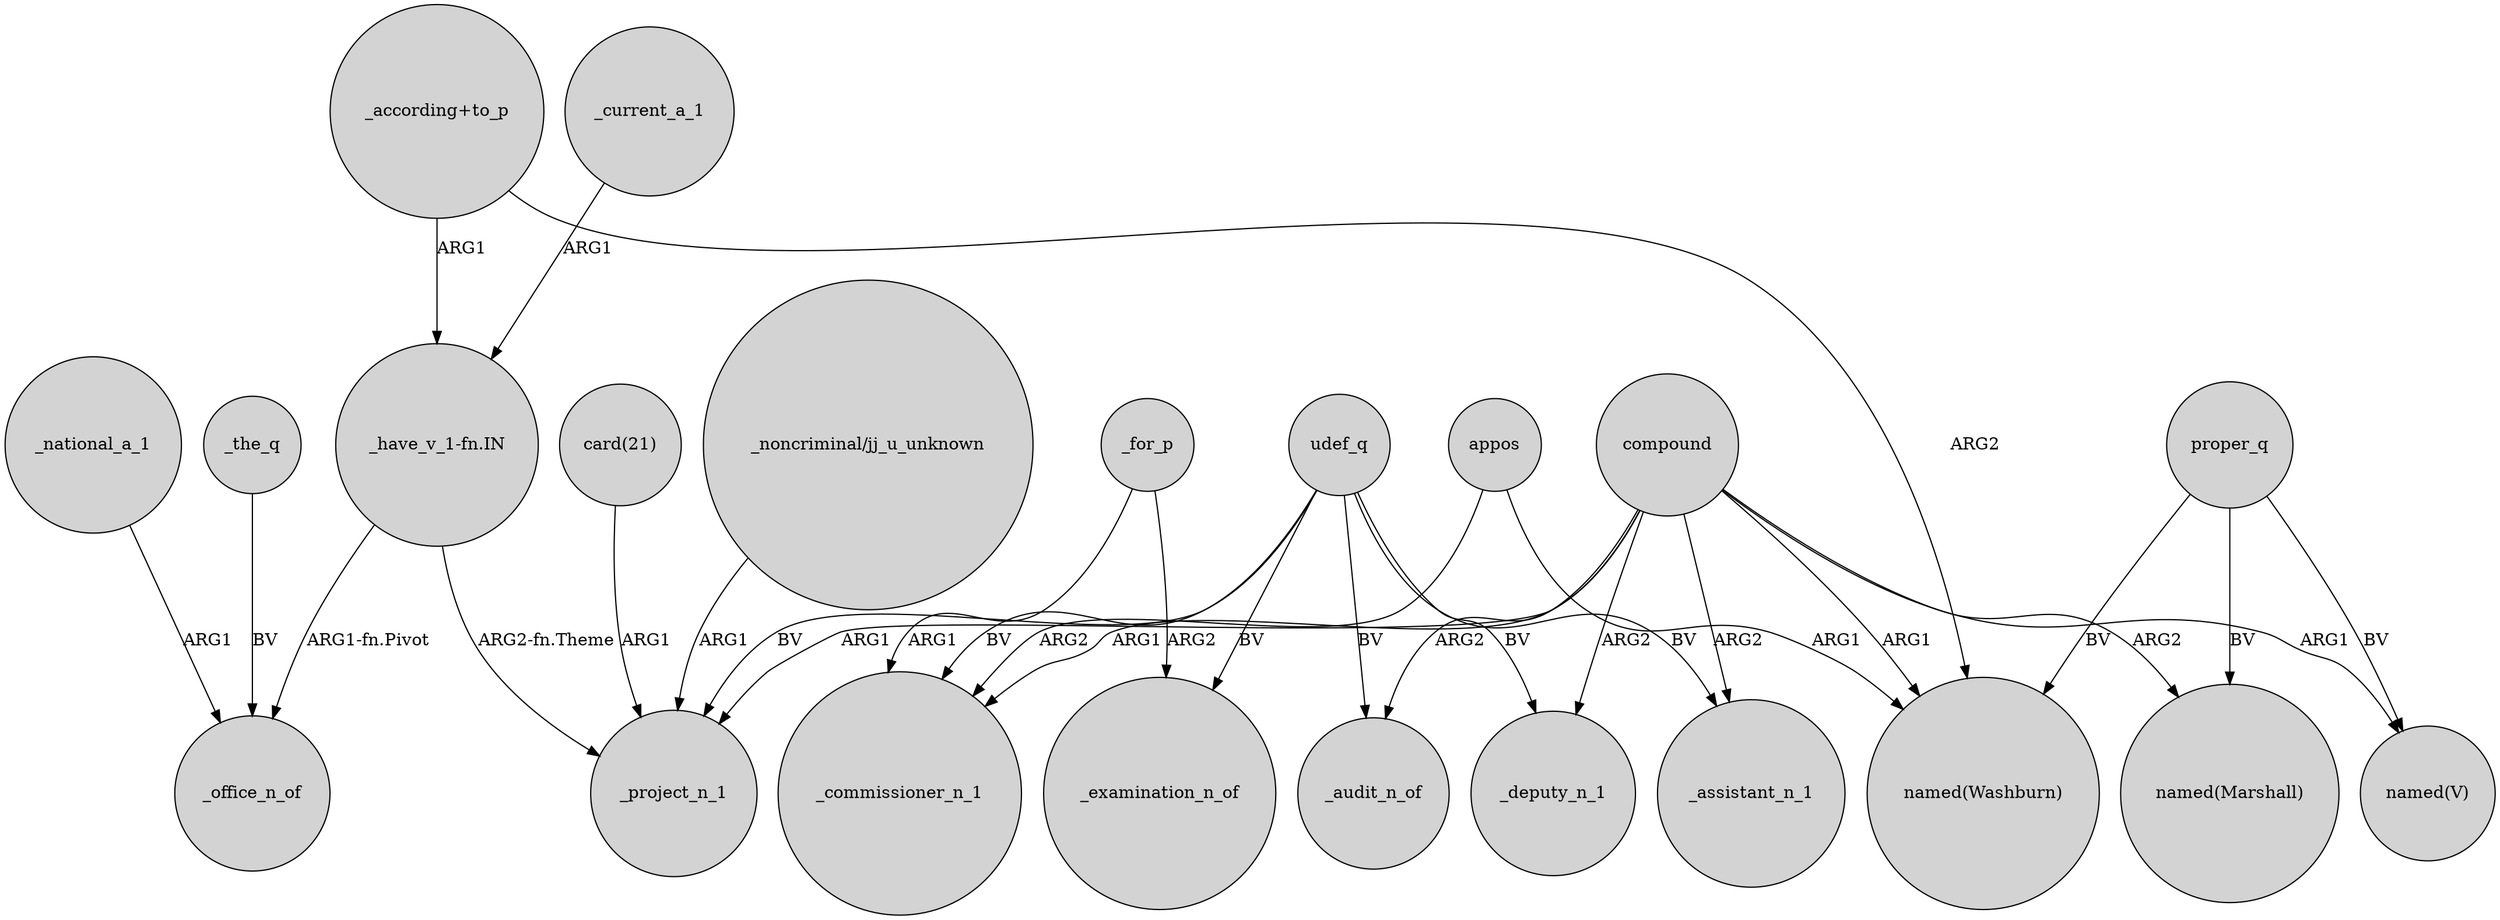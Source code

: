 digraph {
	node [shape=circle style=filled]
	_national_a_1 -> _office_n_of [label=ARG1]
	_for_p -> _commissioner_n_1 [label=ARG1]
	appos -> _commissioner_n_1 [label=ARG2]
	"card(21)" -> _project_n_1 [label=ARG1]
	compound -> _project_n_1 [label=ARG1]
	udef_q -> _audit_n_of [label=BV]
	proper_q -> "named(Washburn)" [label=BV]
	udef_q -> _project_n_1 [label=BV]
	compound -> _deputy_n_1 [label=ARG2]
	compound -> "named(Washburn)" [label=ARG1]
	_for_p -> _examination_n_of [label=ARG2]
	udef_q -> _commissioner_n_1 [label=BV]
	compound -> "named(Marshall)" [label=ARG2]
	_the_q -> _office_n_of [label=BV]
	udef_q -> _assistant_n_1 [label=BV]
	udef_q -> _deputy_n_1 [label=BV]
	compound -> "named(V)" [label=ARG1]
	"_have_v_1-fn.IN" -> _office_n_of [label="ARG1-fn.Pivot"]
	"_according+to_p" -> "_have_v_1-fn.IN" [label=ARG1]
	appos -> "named(Washburn)" [label=ARG1]
	compound -> _audit_n_of [label=ARG2]
	"_noncriminal/jj_u_unknown" -> _project_n_1 [label=ARG1]
	compound -> _commissioner_n_1 [label=ARG1]
	proper_q -> "named(V)" [label=BV]
	"_according+to_p" -> "named(Washburn)" [label=ARG2]
	"_have_v_1-fn.IN" -> _project_n_1 [label="ARG2-fn.Theme"]
	proper_q -> "named(Marshall)" [label=BV]
	compound -> _assistant_n_1 [label=ARG2]
	udef_q -> _examination_n_of [label=BV]
	_current_a_1 -> "_have_v_1-fn.IN" [label=ARG1]
}
